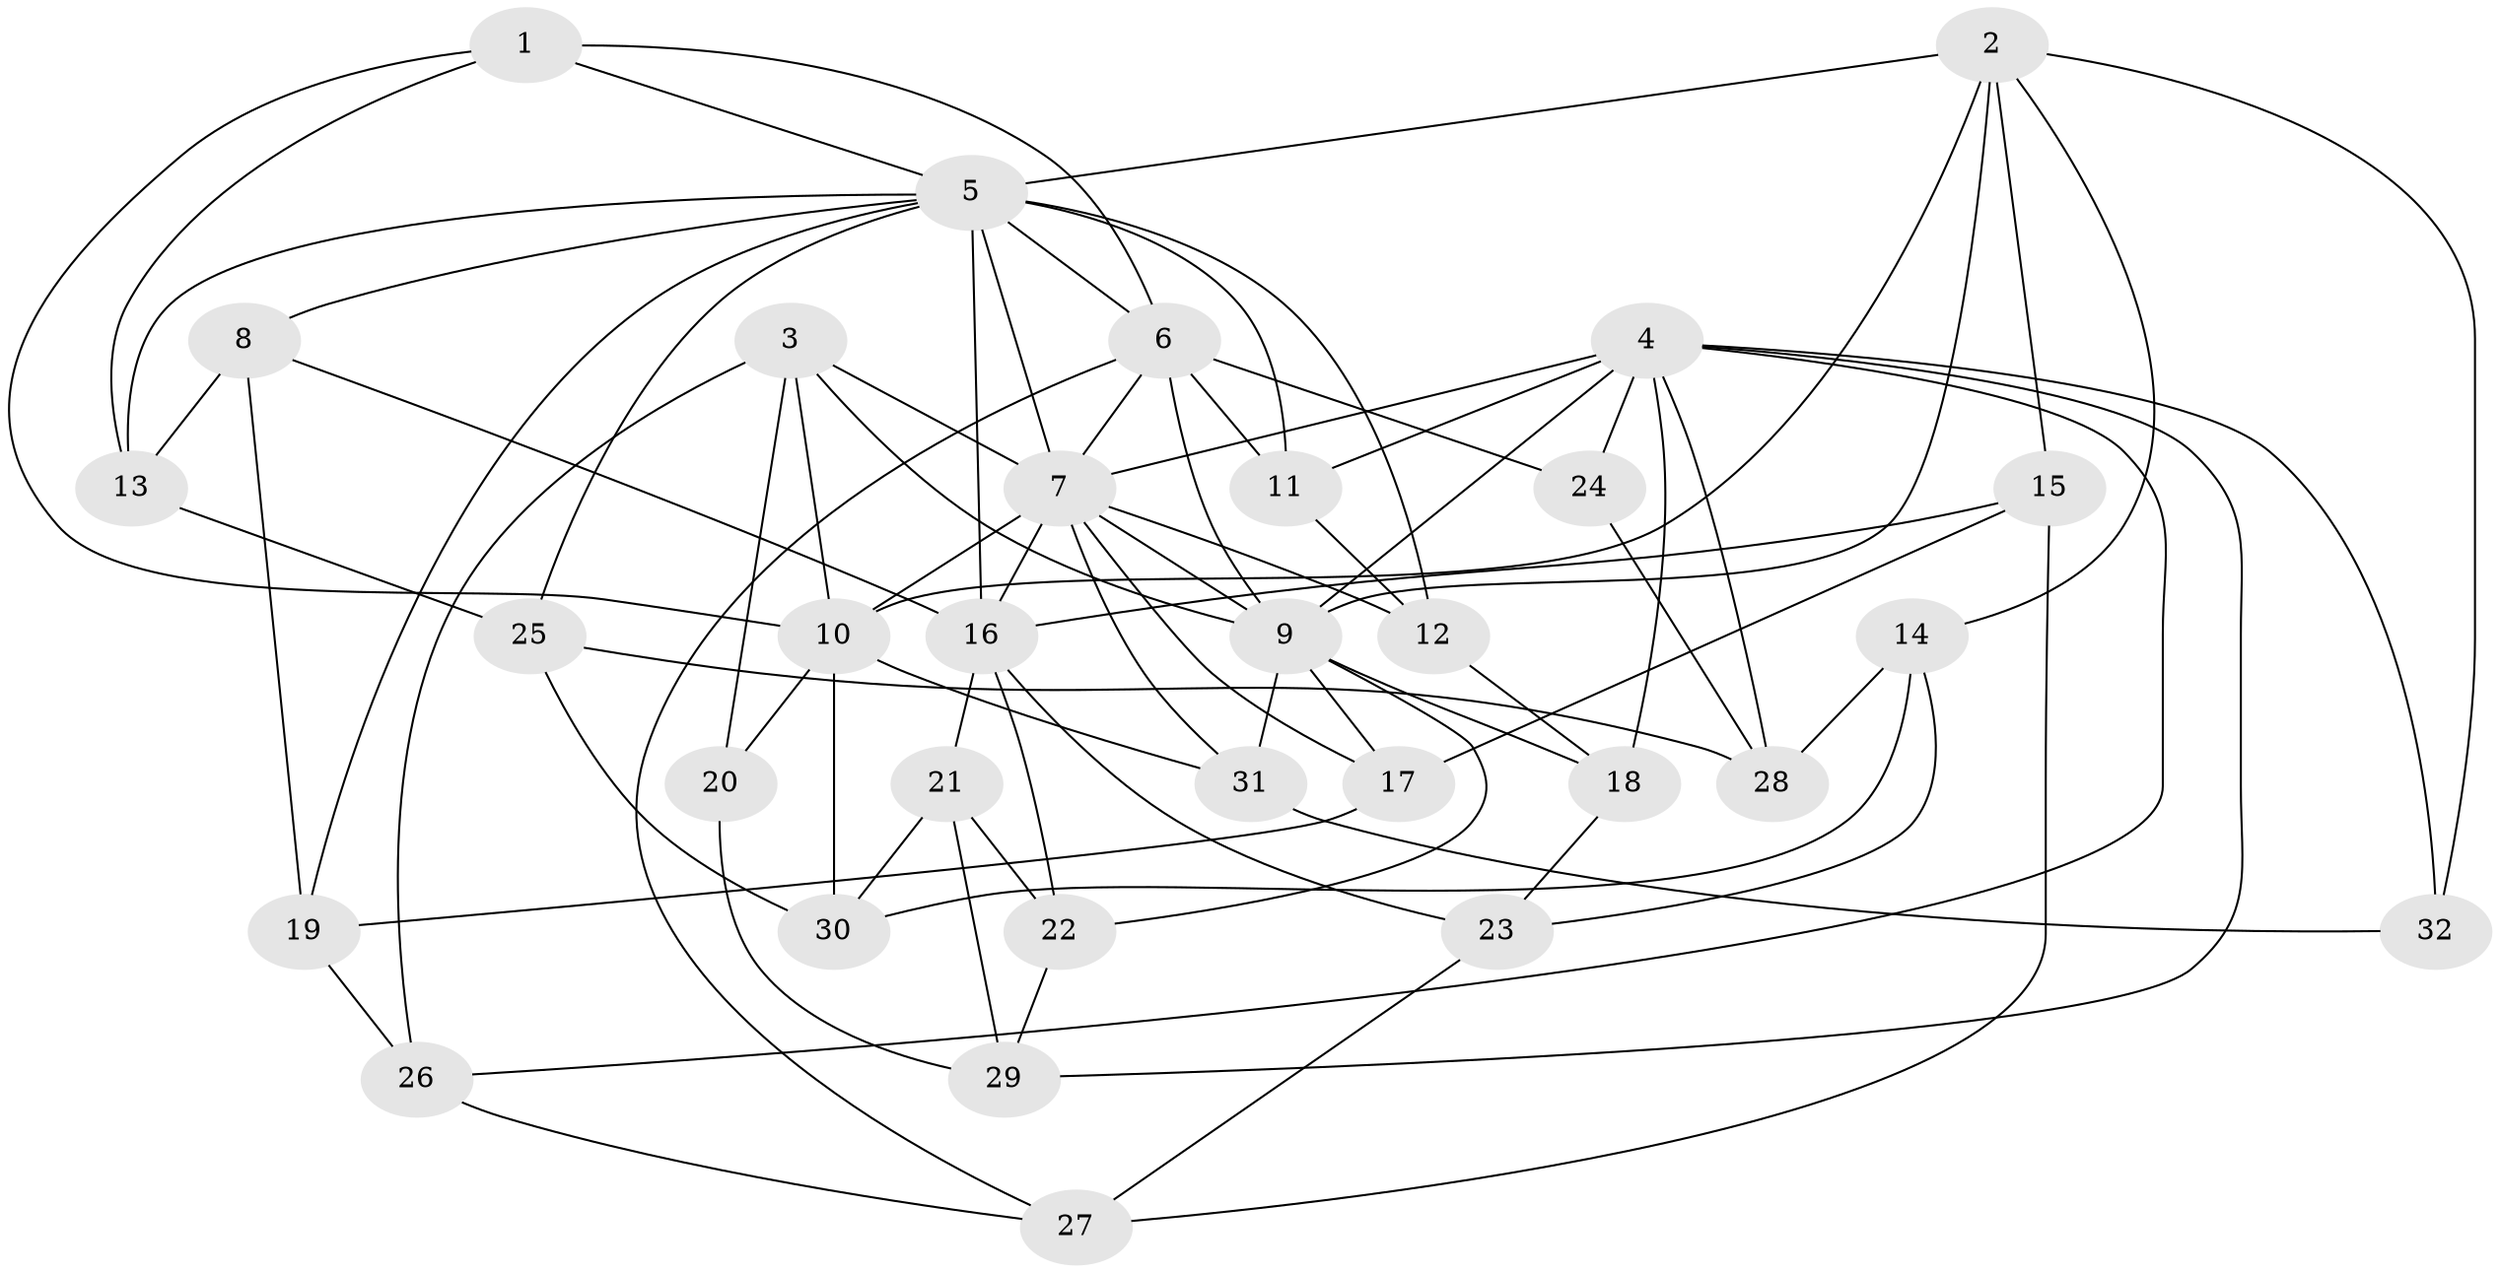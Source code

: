 // original degree distribution, {4: 1.0}
// Generated by graph-tools (version 1.1) at 2025/53/03/04/25 22:53:40]
// undirected, 32 vertices, 80 edges
graph export_dot {
  node [color=gray90,style=filled];
  1;
  2;
  3;
  4;
  5;
  6;
  7;
  8;
  9;
  10;
  11;
  12;
  13;
  14;
  15;
  16;
  17;
  18;
  19;
  20;
  21;
  22;
  23;
  24;
  25;
  26;
  27;
  28;
  29;
  30;
  31;
  32;
  1 -- 5 [weight=1.0];
  1 -- 6 [weight=1.0];
  1 -- 10 [weight=1.0];
  1 -- 13 [weight=1.0];
  2 -- 5 [weight=1.0];
  2 -- 9 [weight=2.0];
  2 -- 10 [weight=1.0];
  2 -- 14 [weight=1.0];
  2 -- 15 [weight=1.0];
  2 -- 32 [weight=2.0];
  3 -- 7 [weight=1.0];
  3 -- 9 [weight=1.0];
  3 -- 10 [weight=4.0];
  3 -- 20 [weight=1.0];
  3 -- 26 [weight=1.0];
  4 -- 7 [weight=1.0];
  4 -- 9 [weight=2.0];
  4 -- 11 [weight=1.0];
  4 -- 18 [weight=1.0];
  4 -- 24 [weight=1.0];
  4 -- 26 [weight=1.0];
  4 -- 28 [weight=1.0];
  4 -- 29 [weight=1.0];
  4 -- 32 [weight=1.0];
  5 -- 6 [weight=2.0];
  5 -- 7 [weight=1.0];
  5 -- 8 [weight=1.0];
  5 -- 11 [weight=1.0];
  5 -- 12 [weight=1.0];
  5 -- 13 [weight=1.0];
  5 -- 16 [weight=1.0];
  5 -- 19 [weight=1.0];
  5 -- 25 [weight=1.0];
  6 -- 7 [weight=1.0];
  6 -- 9 [weight=2.0];
  6 -- 11 [weight=1.0];
  6 -- 24 [weight=2.0];
  6 -- 27 [weight=1.0];
  7 -- 9 [weight=1.0];
  7 -- 10 [weight=2.0];
  7 -- 12 [weight=1.0];
  7 -- 16 [weight=2.0];
  7 -- 17 [weight=1.0];
  7 -- 31 [weight=1.0];
  8 -- 13 [weight=1.0];
  8 -- 16 [weight=1.0];
  8 -- 19 [weight=1.0];
  9 -- 17 [weight=1.0];
  9 -- 18 [weight=1.0];
  9 -- 22 [weight=1.0];
  9 -- 31 [weight=1.0];
  10 -- 20 [weight=2.0];
  10 -- 30 [weight=1.0];
  10 -- 31 [weight=1.0];
  11 -- 12 [weight=1.0];
  12 -- 18 [weight=1.0];
  13 -- 25 [weight=1.0];
  14 -- 23 [weight=1.0];
  14 -- 28 [weight=1.0];
  14 -- 30 [weight=1.0];
  15 -- 16 [weight=1.0];
  15 -- 17 [weight=1.0];
  15 -- 27 [weight=1.0];
  16 -- 21 [weight=1.0];
  16 -- 22 [weight=1.0];
  16 -- 23 [weight=1.0];
  17 -- 19 [weight=1.0];
  18 -- 23 [weight=1.0];
  19 -- 26 [weight=1.0];
  20 -- 29 [weight=1.0];
  21 -- 22 [weight=1.0];
  21 -- 29 [weight=1.0];
  21 -- 30 [weight=1.0];
  22 -- 29 [weight=1.0];
  23 -- 27 [weight=1.0];
  24 -- 28 [weight=1.0];
  25 -- 28 [weight=1.0];
  25 -- 30 [weight=1.0];
  26 -- 27 [weight=1.0];
  31 -- 32 [weight=1.0];
}
